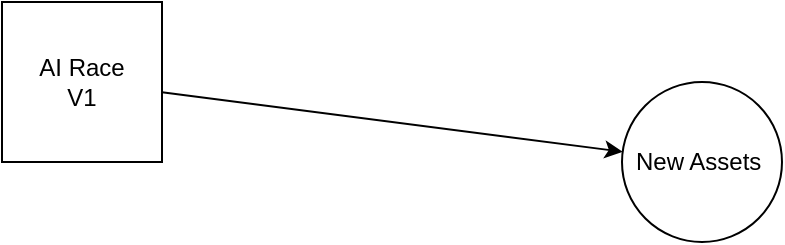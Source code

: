 <mxfile>
    <diagram id="cOBSQb9L4MgvTGS_EnBK" name="Page-1">
        <mxGraphModel dx="670" dy="573" grid="1" gridSize="10" guides="1" tooltips="1" connect="1" arrows="1" fold="1" page="1" pageScale="1" pageWidth="850" pageHeight="1100" math="0" shadow="0">
            <root>
                <mxCell id="0"/>
                <mxCell id="1" parent="0"/>
                <mxCell id="4" value="" style="edgeStyle=none;html=1;" edge="1" parent="1" source="2" target="3">
                    <mxGeometry relative="1" as="geometry"/>
                </mxCell>
                <mxCell id="2" value="AI Race&lt;br&gt;V1" style="whiteSpace=wrap;html=1;aspect=fixed;" vertex="1" parent="1">
                    <mxGeometry x="40" y="40" width="80" height="80" as="geometry"/>
                </mxCell>
                <mxCell id="3" value="New Assets&amp;nbsp;" style="ellipse;whiteSpace=wrap;html=1;" vertex="1" parent="1">
                    <mxGeometry x="350" y="80" width="80" height="80" as="geometry"/>
                </mxCell>
            </root>
        </mxGraphModel>
    </diagram>
</mxfile>